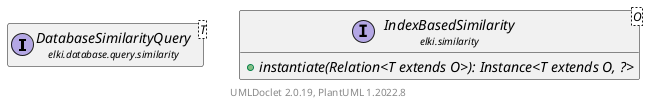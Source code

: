 @startuml
    remove .*\.(Instance|Par|Parameterizer|Factory)$
    set namespaceSeparator none
    hide empty fields
    hide empty methods

    interface "<size:14>IndexBasedSimilarity.Instance\n<size:10>elki.similarity" as elki.similarity.IndexBasedSimilarity.Instance<T, I extends Index> [[IndexBasedSimilarity.Instance.html]] {
        {abstract} +getIndex(): I extends Index
    }

    interface "<size:14>DatabaseSimilarityQuery\n<size:10>elki.database.query.similarity" as elki.database.query.similarity.DatabaseSimilarityQuery<T> [[../database/query/similarity/DatabaseSimilarityQuery.html]]
    interface "<size:14>IndexBasedSimilarity\n<size:10>elki.similarity" as elki.similarity.IndexBasedSimilarity<O> [[IndexBasedSimilarity.html]] {
        {abstract} +instantiate(Relation<T extends O>): Instance<T extends O, ?>
    }

    elki.database.query.similarity.DatabaseSimilarityQuery <|-- elki.similarity.IndexBasedSimilarity.Instance
    elki.similarity.IndexBasedSimilarity +-- elki.similarity.IndexBasedSimilarity.Instance

    center footer UMLDoclet 2.0.19, PlantUML 1.2022.8
@enduml
